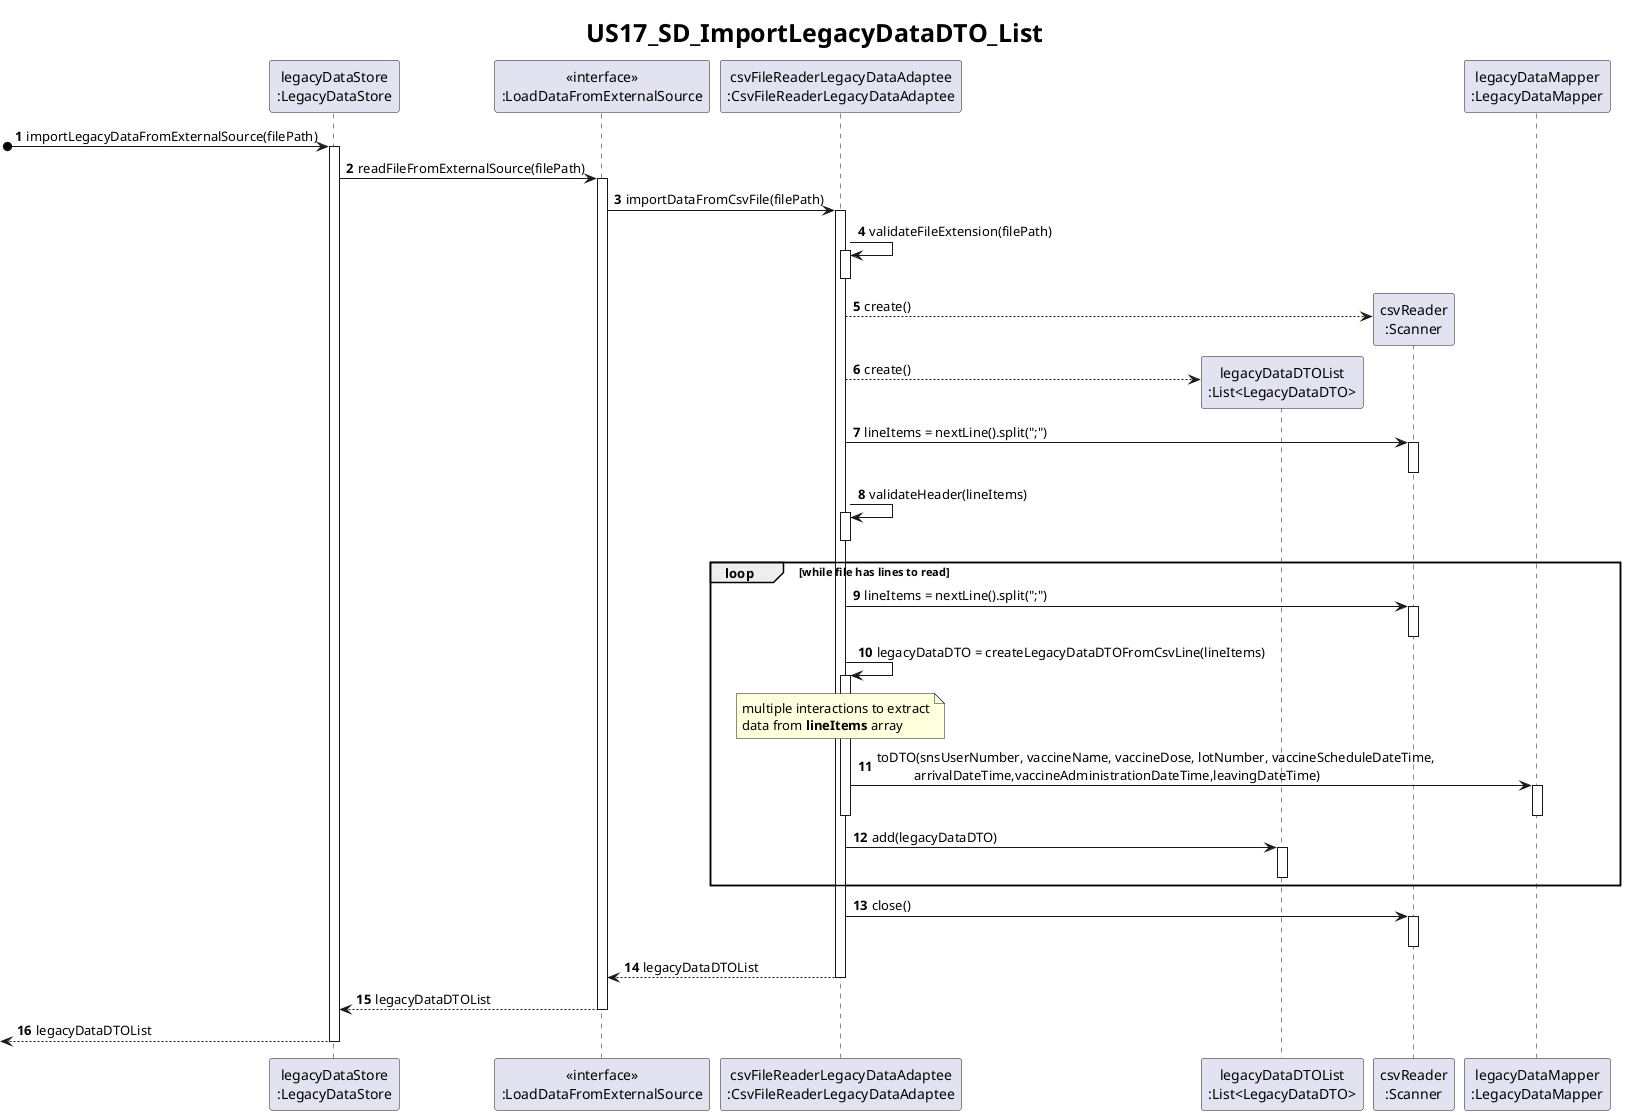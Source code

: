 @startuml
autonumber
autoactivate on
scale 1
skinparam titleFontSize 25

title US17_SD_ImportLegacyDataDTO_List

participant "legacyDataStore\n:LegacyDataStore" as store
participant "<<interface>>\n:LoadDataFromExternalSource" as interface
participant "csvFileReaderLegacyDataAdaptee\n:CsvFileReaderLegacyDataAdaptee" as adaptee
participant "legacyDataDTOList\n:List<LegacyDataDTO>" as dtoList
participant "csvReader\n:Scanner" as scanner
participant "legacyDataMapper\n:LegacyDataMapper" as mapper


[o-> store : importLegacyDataFromExternalSource(filePath)

store -> interface : readFileFromExternalSource(filePath)

interface -> adaptee : importDataFromCsvFile(filePath)
adaptee -> adaptee : validateFileExtension(filePath)
deactivate adaptee
adaptee --> scanner** : create()
adaptee --> dtoList** : create()

adaptee -> scanner : lineItems = nextLine().split(";")
deactivate scanner

adaptee -> adaptee : validateHeader(lineItems)
deactivate adaptee

loop while file has lines to read
adaptee -> scanner : lineItems = nextLine().split(";")
deactivate scanner
adaptee -> adaptee : legacyDataDTO = createLegacyDataDTOFromCsvLine(lineItems)
note over adaptee
 multiple interactions to extract
 data from **lineItems** array
end note
adaptee -> mapper : toDTO(snsUserNumber, vaccineName, vaccineDose, lotNumber, vaccineScheduleDateTime, \n           arrivalDateTime,vaccineAdministrationDateTime,leavingDateTime)
deactivate mapper
deactivate adaptee
adaptee -> dtoList : add(legacyDataDTO)
deactivate dtoList

end

adaptee -> scanner : close()
deactivate scanner

return legacyDataDTOList
return legacyDataDTOList
[<-- store : legacyDataDTOList
@enduml